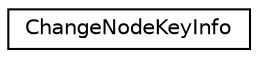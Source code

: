 digraph "Graphical Class Hierarchy"
{
  edge [fontname="Helvetica",fontsize="10",labelfontname="Helvetica",labelfontsize="10"];
  node [fontname="Helvetica",fontsize="10",shape=record];
  rankdir="LR";
  Node0 [label="ChangeNodeKeyInfo",height=0.2,width=0.4,color="black", fillcolor="white", style="filled",URL="$struct_change_node_key_info.html",tooltip="Change Node key command info. "];
}
